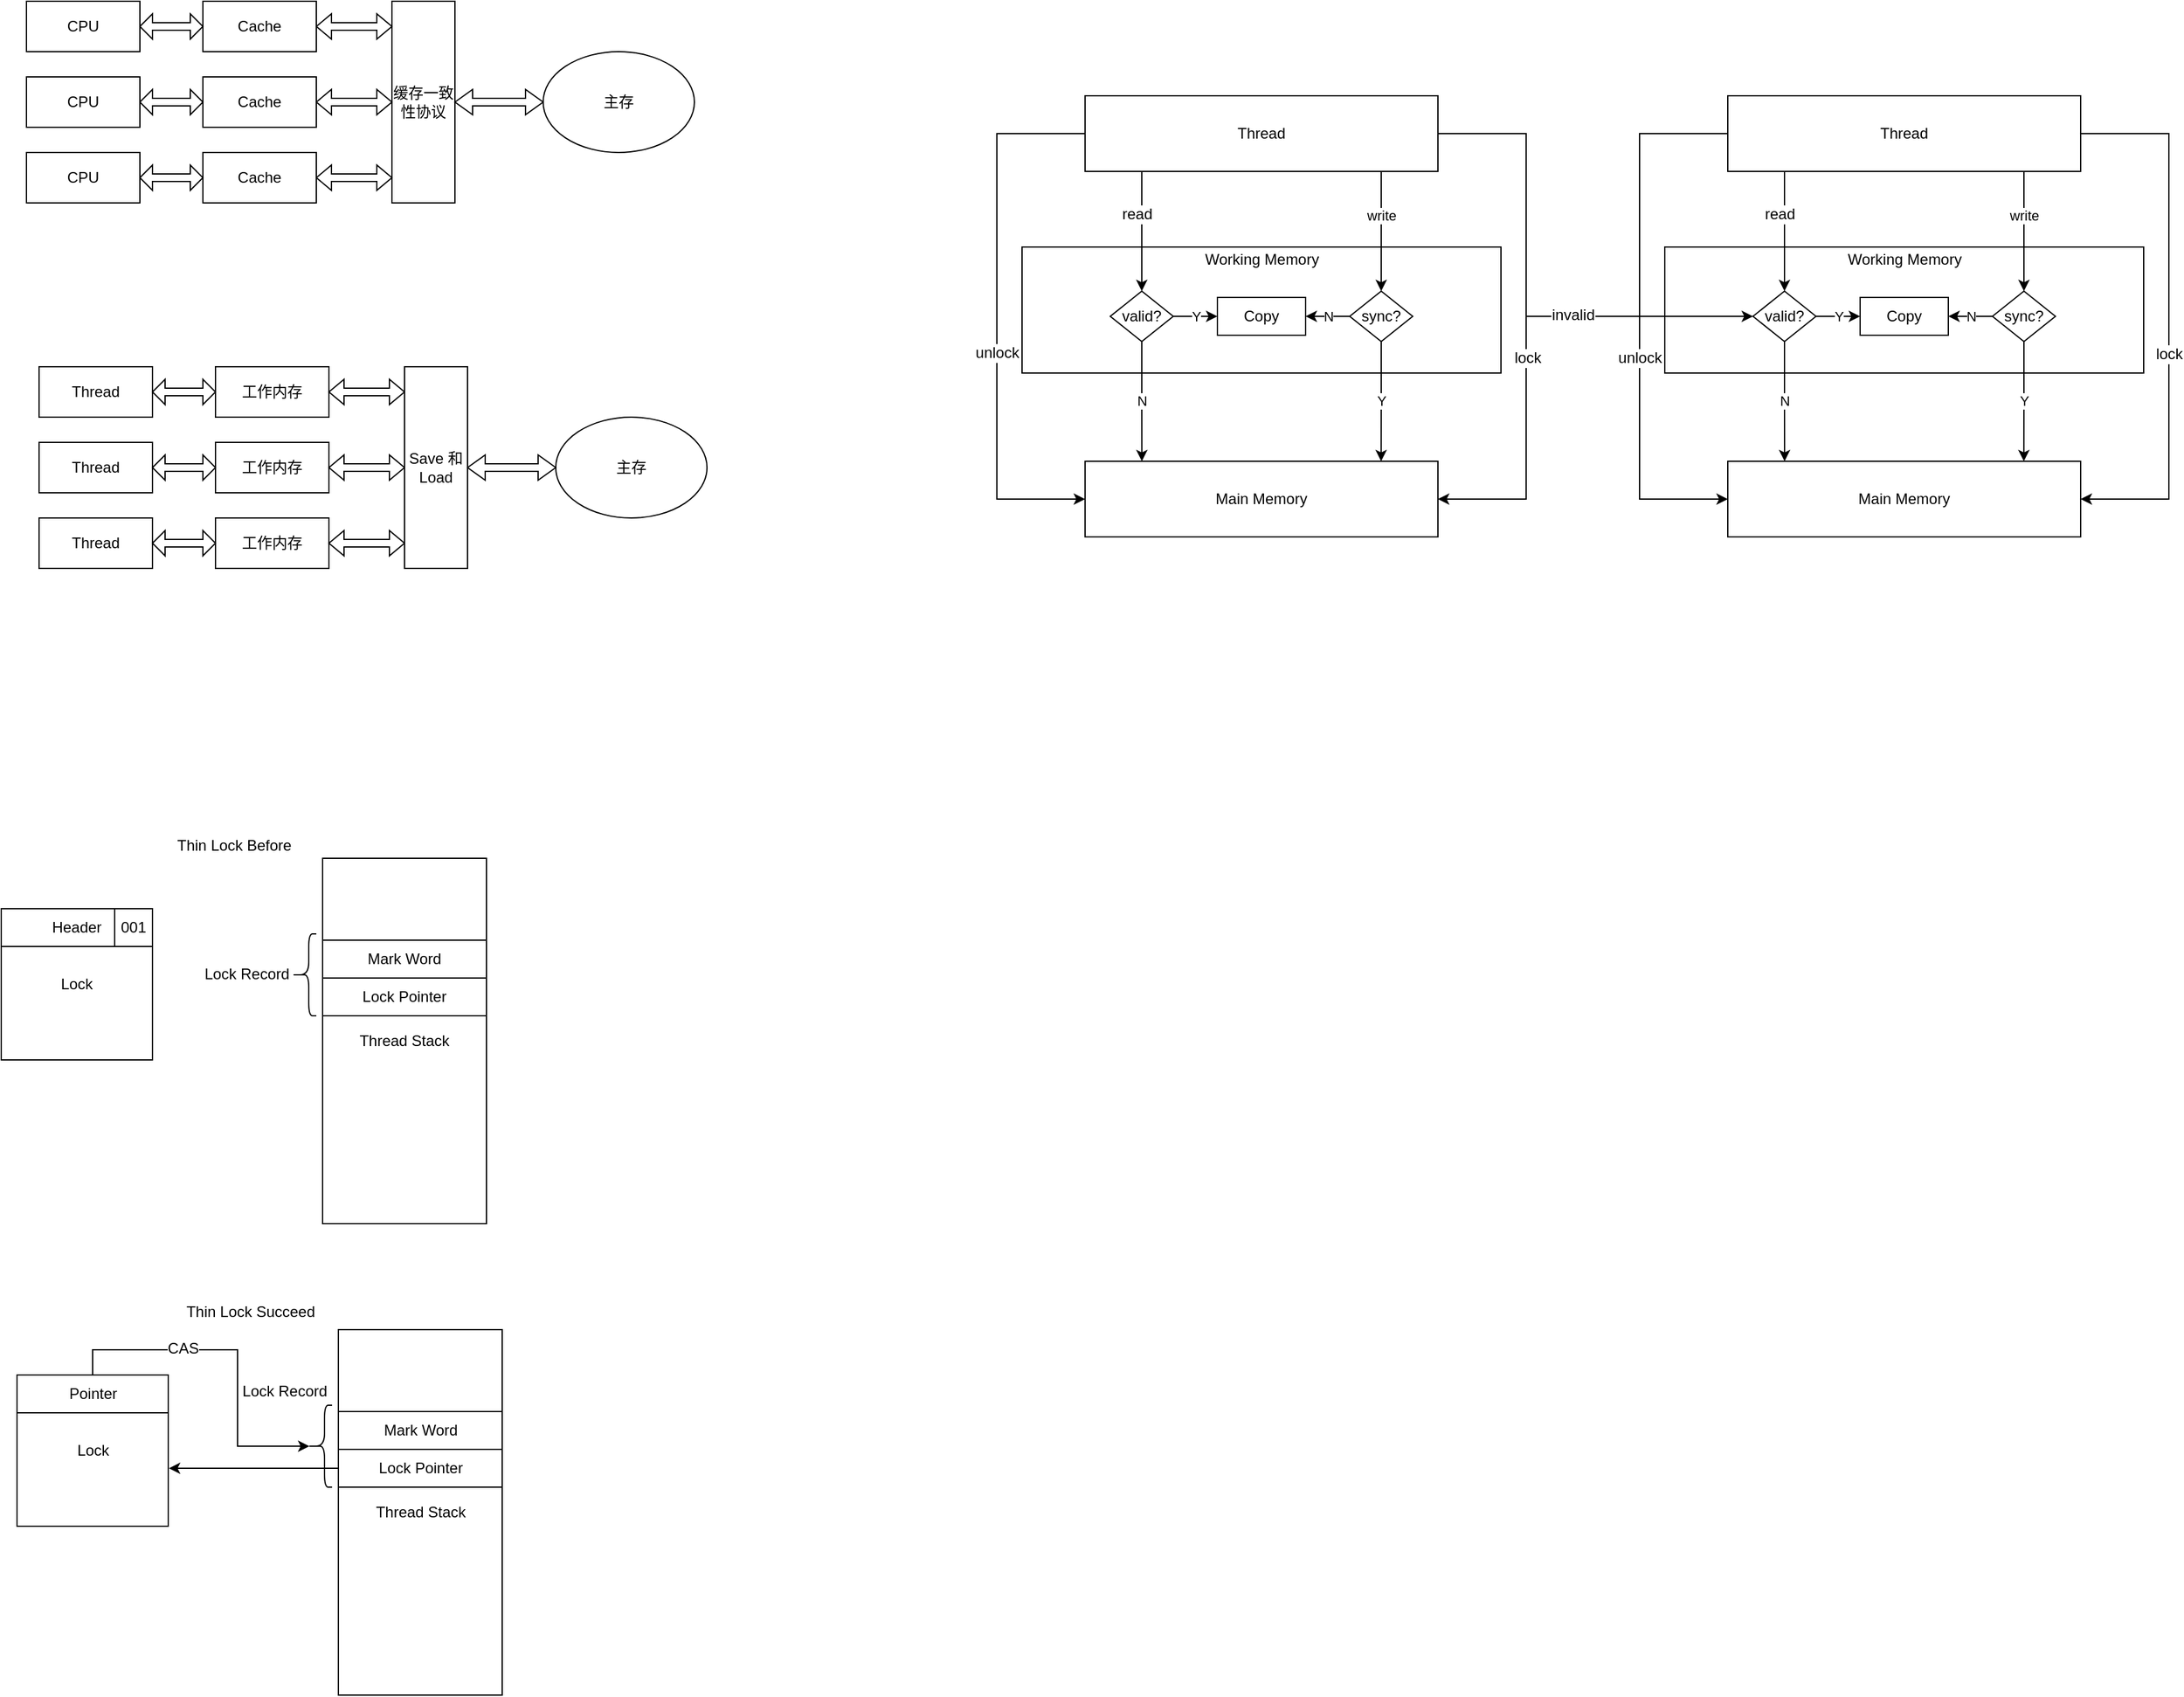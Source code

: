 <mxfile version="11.0.1" type="github"><diagram id="8Pl_Wx_eP08MlGlLN1BN" name="第 1 页"><mxGraphModel dx="709" dy="731" grid="1" gridSize="10" guides="1" tooltips="1" connect="1" arrows="1" fold="1" page="1" pageScale="1" pageWidth="3300" pageHeight="4681" math="0" shadow="0"><root><mxCell id="0"/><mxCell id="1" parent="0"/><mxCell id="1lc-wnb9LDOlXfY3E86b-97" value="" style="rounded=0;whiteSpace=wrap;html=1;" parent="1" vertex="1"><mxGeometry x="1410" y="355" width="380" height="100" as="geometry"/></mxCell><mxCell id="1lc-wnb9LDOlXfY3E86b-64" value="" style="rounded=0;whiteSpace=wrap;html=1;" parent="1" vertex="1"><mxGeometry x="900" y="355" width="380" height="100" as="geometry"/></mxCell><mxCell id="xGd7ikCSGJprF6fgz7ly-1" value="CPU" style="rounded=0;whiteSpace=wrap;html=1;" parent="1" vertex="1"><mxGeometry x="110" y="160" width="90" height="40" as="geometry"/></mxCell><mxCell id="xGd7ikCSGJprF6fgz7ly-4" value="CPU" style="rounded=0;whiteSpace=wrap;html=1;" parent="1" vertex="1"><mxGeometry x="110" y="220" width="90" height="40" as="geometry"/></mxCell><mxCell id="xGd7ikCSGJprF6fgz7ly-5" value="CPU" style="rounded=0;whiteSpace=wrap;html=1;" parent="1" vertex="1"><mxGeometry x="110" y="280" width="90" height="40" as="geometry"/></mxCell><mxCell id="xGd7ikCSGJprF6fgz7ly-6" value="Cache" style="rounded=0;whiteSpace=wrap;html=1;" parent="1" vertex="1"><mxGeometry x="250" y="160" width="90" height="40" as="geometry"/></mxCell><mxCell id="xGd7ikCSGJprF6fgz7ly-7" value="Cache" style="rounded=0;whiteSpace=wrap;html=1;" parent="1" vertex="1"><mxGeometry x="250" y="220" width="90" height="40" as="geometry"/></mxCell><mxCell id="xGd7ikCSGJprF6fgz7ly-8" value="Cache" style="rounded=0;whiteSpace=wrap;html=1;" parent="1" vertex="1"><mxGeometry x="250" y="280" width="90" height="40" as="geometry"/></mxCell><mxCell id="xGd7ikCSGJprF6fgz7ly-9" value="缓存一致性协议" style="rounded=0;whiteSpace=wrap;html=1;" parent="1" vertex="1"><mxGeometry x="400" y="160" width="50" height="160" as="geometry"/></mxCell><mxCell id="xGd7ikCSGJprF6fgz7ly-10" value="主存" style="ellipse;whiteSpace=wrap;html=1;" parent="1" vertex="1"><mxGeometry x="520" y="200" width="120" height="80" as="geometry"/></mxCell><mxCell id="xGd7ikCSGJprF6fgz7ly-12" value="" style="shape=doubleArrow;whiteSpace=wrap;html=1;" parent="1" vertex="1"><mxGeometry x="200" y="170" width="50" height="20" as="geometry"/></mxCell><mxCell id="xGd7ikCSGJprF6fgz7ly-13" value="" style="shape=doubleArrow;whiteSpace=wrap;html=1;" parent="1" vertex="1"><mxGeometry x="200" y="230" width="50" height="20" as="geometry"/></mxCell><mxCell id="xGd7ikCSGJprF6fgz7ly-14" value="" style="shape=doubleArrow;whiteSpace=wrap;html=1;" parent="1" vertex="1"><mxGeometry x="200" y="290" width="50" height="20" as="geometry"/></mxCell><mxCell id="xGd7ikCSGJprF6fgz7ly-15" value="" style="shape=doubleArrow;whiteSpace=wrap;html=1;" parent="1" vertex="1"><mxGeometry x="340" y="170" width="60" height="20" as="geometry"/></mxCell><mxCell id="xGd7ikCSGJprF6fgz7ly-16" value="" style="shape=doubleArrow;whiteSpace=wrap;html=1;" parent="1" vertex="1"><mxGeometry x="340" y="230" width="60" height="20" as="geometry"/></mxCell><mxCell id="xGd7ikCSGJprF6fgz7ly-17" value="" style="shape=doubleArrow;whiteSpace=wrap;html=1;" parent="1" vertex="1"><mxGeometry x="340" y="290" width="60" height="20" as="geometry"/></mxCell><mxCell id="xGd7ikCSGJprF6fgz7ly-18" value="" style="shape=doubleArrow;whiteSpace=wrap;html=1;" parent="1" vertex="1"><mxGeometry x="450" y="230" width="70" height="20" as="geometry"/></mxCell><mxCell id="1lc-wnb9LDOlXfY3E86b-1" value="Thread" style="rounded=0;whiteSpace=wrap;html=1;" parent="1" vertex="1"><mxGeometry x="120" y="450" width="90" height="40" as="geometry"/></mxCell><mxCell id="1lc-wnb9LDOlXfY3E86b-2" value="Thread" style="rounded=0;whiteSpace=wrap;html=1;" parent="1" vertex="1"><mxGeometry x="120" y="510" width="90" height="40" as="geometry"/></mxCell><mxCell id="1lc-wnb9LDOlXfY3E86b-3" value="Thread" style="rounded=0;whiteSpace=wrap;html=1;" parent="1" vertex="1"><mxGeometry x="120" y="570" width="90" height="40" as="geometry"/></mxCell><mxCell id="1lc-wnb9LDOlXfY3E86b-4" value="工作内存" style="rounded=0;whiteSpace=wrap;html=1;" parent="1" vertex="1"><mxGeometry x="260" y="450" width="90" height="40" as="geometry"/></mxCell><mxCell id="1lc-wnb9LDOlXfY3E86b-5" value="工作内存" style="rounded=0;whiteSpace=wrap;html=1;" parent="1" vertex="1"><mxGeometry x="260" y="510" width="90" height="40" as="geometry"/></mxCell><mxCell id="1lc-wnb9LDOlXfY3E86b-6" value="工作内存" style="rounded=0;whiteSpace=wrap;html=1;" parent="1" vertex="1"><mxGeometry x="260" y="570" width="90" height="40" as="geometry"/></mxCell><mxCell id="1lc-wnb9LDOlXfY3E86b-7" value="Save 和 Load" style="rounded=0;whiteSpace=wrap;html=1;" parent="1" vertex="1"><mxGeometry x="410" y="450" width="50" height="160" as="geometry"/></mxCell><mxCell id="1lc-wnb9LDOlXfY3E86b-8" value="主存" style="ellipse;whiteSpace=wrap;html=1;" parent="1" vertex="1"><mxGeometry x="530" y="490" width="120" height="80" as="geometry"/></mxCell><mxCell id="1lc-wnb9LDOlXfY3E86b-9" value="" style="shape=doubleArrow;whiteSpace=wrap;html=1;" parent="1" vertex="1"><mxGeometry x="210" y="460" width="50" height="20" as="geometry"/></mxCell><mxCell id="1lc-wnb9LDOlXfY3E86b-10" value="" style="shape=doubleArrow;whiteSpace=wrap;html=1;" parent="1" vertex="1"><mxGeometry x="210" y="520" width="50" height="20" as="geometry"/></mxCell><mxCell id="1lc-wnb9LDOlXfY3E86b-11" value="" style="shape=doubleArrow;whiteSpace=wrap;html=1;" parent="1" vertex="1"><mxGeometry x="210" y="580" width="50" height="20" as="geometry"/></mxCell><mxCell id="1lc-wnb9LDOlXfY3E86b-12" value="" style="shape=doubleArrow;whiteSpace=wrap;html=1;" parent="1" vertex="1"><mxGeometry x="350" y="460" width="60" height="20" as="geometry"/></mxCell><mxCell id="1lc-wnb9LDOlXfY3E86b-13" value="" style="shape=doubleArrow;whiteSpace=wrap;html=1;" parent="1" vertex="1"><mxGeometry x="350" y="520" width="60" height="20" as="geometry"/></mxCell><mxCell id="1lc-wnb9LDOlXfY3E86b-14" value="" style="shape=doubleArrow;whiteSpace=wrap;html=1;" parent="1" vertex="1"><mxGeometry x="350" y="580" width="60" height="20" as="geometry"/></mxCell><mxCell id="1lc-wnb9LDOlXfY3E86b-15" value="" style="shape=doubleArrow;whiteSpace=wrap;html=1;" parent="1" vertex="1"><mxGeometry x="460" y="520" width="70" height="20" as="geometry"/></mxCell><mxCell id="1lc-wnb9LDOlXfY3E86b-77" style="edgeStyle=orthogonalEdgeStyle;rounded=0;orthogonalLoop=1;jettySize=auto;html=1;exitX=0;exitY=0.5;exitDx=0;exitDy=0;entryX=0;entryY=0.5;entryDx=0;entryDy=0;" parent="1" source="1lc-wnb9LDOlXfY3E86b-63" target="1lc-wnb9LDOlXfY3E86b-65" edge="1"><mxGeometry relative="1" as="geometry"><Array as="points"><mxPoint x="880" y="265"/><mxPoint x="880" y="555"/></Array></mxGeometry></mxCell><mxCell id="1lc-wnb9LDOlXfY3E86b-78" value="unlock" style="text;html=1;resizable=0;points=[];align=center;verticalAlign=middle;labelBackgroundColor=#ffffff;" parent="1lc-wnb9LDOlXfY3E86b-77" vertex="1" connectable="0"><mxGeometry x="0.16" relative="1" as="geometry"><mxPoint y="-6" as="offset"/></mxGeometry></mxCell><mxCell id="1lc-wnb9LDOlXfY3E86b-88" style="edgeStyle=orthogonalEdgeStyle;rounded=0;orthogonalLoop=1;jettySize=auto;html=1;exitX=0.25;exitY=1;exitDx=0;exitDy=0;entryX=0.5;entryY=0;entryDx=0;entryDy=0;" parent="1" source="1lc-wnb9LDOlXfY3E86b-63" target="1lc-wnb9LDOlXfY3E86b-82" edge="1"><mxGeometry relative="1" as="geometry"><Array as="points"><mxPoint x="995" y="295"/></Array></mxGeometry></mxCell><mxCell id="1lc-wnb9LDOlXfY3E86b-89" value="read" style="text;html=1;resizable=0;points=[];align=center;verticalAlign=middle;labelBackgroundColor=#ffffff;" parent="1lc-wnb9LDOlXfY3E86b-88" vertex="1" connectable="0"><mxGeometry x="-0.2" y="-2" relative="1" as="geometry"><mxPoint x="-2" y="11" as="offset"/></mxGeometry></mxCell><mxCell id="1lc-wnb9LDOlXfY3E86b-95" value="write" style="edgeStyle=orthogonalEdgeStyle;rounded=0;orthogonalLoop=1;jettySize=auto;html=1;exitX=0.75;exitY=1;exitDx=0;exitDy=0;entryX=0.5;entryY=0;entryDx=0;entryDy=0;" parent="1" source="1lc-wnb9LDOlXfY3E86b-63" target="1lc-wnb9LDOlXfY3E86b-92" edge="1"><mxGeometry relative="1" as="geometry"><Array as="points"><mxPoint x="1185" y="295"/></Array></mxGeometry></mxCell><mxCell id="1lc-wnb9LDOlXfY3E86b-114" style="edgeStyle=orthogonalEdgeStyle;rounded=0;orthogonalLoop=1;jettySize=auto;html=1;exitX=1;exitY=0.5;exitDx=0;exitDy=0;entryX=0;entryY=0.5;entryDx=0;entryDy=0;" parent="1" source="1lc-wnb9LDOlXfY3E86b-63" target="1lc-wnb9LDOlXfY3E86b-108" edge="1"><mxGeometry relative="1" as="geometry"><Array as="points"><mxPoint x="1300" y="265"/><mxPoint x="1300" y="410"/></Array></mxGeometry></mxCell><mxCell id="1lc-wnb9LDOlXfY3E86b-119" value="invalid" style="text;html=1;resizable=0;points=[];align=center;verticalAlign=middle;labelBackgroundColor=#ffffff;" parent="1lc-wnb9LDOlXfY3E86b-114" vertex="1" connectable="0"><mxGeometry x="0.276" y="1" relative="1" as="geometry"><mxPoint as="offset"/></mxGeometry></mxCell><mxCell id="1lc-wnb9LDOlXfY3E86b-115" style="edgeStyle=orthogonalEdgeStyle;rounded=0;orthogonalLoop=1;jettySize=auto;html=1;exitX=1;exitY=0.5;exitDx=0;exitDy=0;entryX=1;entryY=0.5;entryDx=0;entryDy=0;" parent="1" source="1lc-wnb9LDOlXfY3E86b-63" target="1lc-wnb9LDOlXfY3E86b-65" edge="1"><mxGeometry relative="1" as="geometry"><Array as="points"><mxPoint x="1300" y="265"/><mxPoint x="1300" y="555"/></Array></mxGeometry></mxCell><mxCell id="1lc-wnb9LDOlXfY3E86b-116" value="lock" style="text;html=1;resizable=0;points=[];align=center;verticalAlign=middle;labelBackgroundColor=#ffffff;" parent="1lc-wnb9LDOlXfY3E86b-115" vertex="1" connectable="0"><mxGeometry x="0.153" y="1" relative="1" as="geometry"><mxPoint as="offset"/></mxGeometry></mxCell><mxCell id="1lc-wnb9LDOlXfY3E86b-63" value="Thread" style="rounded=0;whiteSpace=wrap;html=1;" parent="1" vertex="1"><mxGeometry x="950" y="235" width="280" height="60" as="geometry"/></mxCell><mxCell id="1lc-wnb9LDOlXfY3E86b-65" value="Main Memory" style="rounded=0;whiteSpace=wrap;html=1;" parent="1" vertex="1"><mxGeometry x="950" y="525" width="280" height="60" as="geometry"/></mxCell><mxCell id="1lc-wnb9LDOlXfY3E86b-86" value="Y" style="edgeStyle=orthogonalEdgeStyle;rounded=0;orthogonalLoop=1;jettySize=auto;html=1;exitX=1;exitY=0.5;exitDx=0;exitDy=0;entryX=0;entryY=0.5;entryDx=0;entryDy=0;" parent="1" source="1lc-wnb9LDOlXfY3E86b-82" target="1lc-wnb9LDOlXfY3E86b-85" edge="1"><mxGeometry relative="1" as="geometry"/></mxCell><mxCell id="1lc-wnb9LDOlXfY3E86b-90" value="N" style="edgeStyle=orthogonalEdgeStyle;rounded=0;orthogonalLoop=1;jettySize=auto;html=1;exitX=0.5;exitY=1;exitDx=0;exitDy=0;entryX=0.161;entryY=0;entryDx=0;entryDy=0;entryPerimeter=0;" parent="1" source="1lc-wnb9LDOlXfY3E86b-82" target="1lc-wnb9LDOlXfY3E86b-65" edge="1"><mxGeometry relative="1" as="geometry"/></mxCell><mxCell id="1lc-wnb9LDOlXfY3E86b-82" value="valid?" style="rhombus;whiteSpace=wrap;html=1;" parent="1" vertex="1"><mxGeometry x="970" y="390" width="50" height="40" as="geometry"/></mxCell><mxCell id="1lc-wnb9LDOlXfY3E86b-85" value="Copy" style="rounded=0;whiteSpace=wrap;html=1;" parent="1" vertex="1"><mxGeometry x="1055" y="395" width="70" height="30" as="geometry"/></mxCell><mxCell id="1lc-wnb9LDOlXfY3E86b-93" value="N" style="edgeStyle=orthogonalEdgeStyle;rounded=0;orthogonalLoop=1;jettySize=auto;html=1;exitX=0;exitY=0.5;exitDx=0;exitDy=0;entryX=1;entryY=0.5;entryDx=0;entryDy=0;" parent="1" source="1lc-wnb9LDOlXfY3E86b-92" target="1lc-wnb9LDOlXfY3E86b-85" edge="1"><mxGeometry relative="1" as="geometry"/></mxCell><mxCell id="1lc-wnb9LDOlXfY3E86b-94" value="Y" style="edgeStyle=orthogonalEdgeStyle;rounded=0;orthogonalLoop=1;jettySize=auto;html=1;exitX=0.5;exitY=1;exitDx=0;exitDy=0;entryX=0.839;entryY=0;entryDx=0;entryDy=0;entryPerimeter=0;" parent="1" source="1lc-wnb9LDOlXfY3E86b-92" target="1lc-wnb9LDOlXfY3E86b-65" edge="1"><mxGeometry relative="1" as="geometry"/></mxCell><mxCell id="1lc-wnb9LDOlXfY3E86b-92" value="sync?" style="rhombus;whiteSpace=wrap;html=1;" parent="1" vertex="1"><mxGeometry x="1160" y="390" width="50" height="40" as="geometry"/></mxCell><mxCell id="1lc-wnb9LDOlXfY3E86b-96" value="Working Memory" style="text;html=1;resizable=0;autosize=1;align=center;verticalAlign=middle;points=[];fillColor=none;strokeColor=none;rounded=0;" parent="1" vertex="1"><mxGeometry x="1035" y="355" width="110" height="20" as="geometry"/></mxCell><mxCell id="1lc-wnb9LDOlXfY3E86b-101" style="edgeStyle=orthogonalEdgeStyle;rounded=0;orthogonalLoop=1;jettySize=auto;html=1;exitX=0.25;exitY=1;exitDx=0;exitDy=0;entryX=0.5;entryY=0;entryDx=0;entryDy=0;" parent="1" source="1lc-wnb9LDOlXfY3E86b-104" target="1lc-wnb9LDOlXfY3E86b-108" edge="1"><mxGeometry relative="1" as="geometry"><Array as="points"><mxPoint x="1505" y="295"/></Array></mxGeometry></mxCell><mxCell id="1lc-wnb9LDOlXfY3E86b-102" value="read" style="text;html=1;resizable=0;points=[];align=center;verticalAlign=middle;labelBackgroundColor=#ffffff;" parent="1lc-wnb9LDOlXfY3E86b-101" vertex="1" connectable="0"><mxGeometry x="-0.2" y="-2" relative="1" as="geometry"><mxPoint x="-2" y="11" as="offset"/></mxGeometry></mxCell><mxCell id="1lc-wnb9LDOlXfY3E86b-103" value="write" style="edgeStyle=orthogonalEdgeStyle;rounded=0;orthogonalLoop=1;jettySize=auto;html=1;exitX=0.75;exitY=1;exitDx=0;exitDy=0;entryX=0.5;entryY=0;entryDx=0;entryDy=0;" parent="1" source="1lc-wnb9LDOlXfY3E86b-104" target="1lc-wnb9LDOlXfY3E86b-112" edge="1"><mxGeometry relative="1" as="geometry"><Array as="points"><mxPoint x="1695" y="295"/></Array></mxGeometry></mxCell><mxCell id="1lc-wnb9LDOlXfY3E86b-122" style="edgeStyle=orthogonalEdgeStyle;rounded=0;orthogonalLoop=1;jettySize=auto;html=1;exitX=0;exitY=0.5;exitDx=0;exitDy=0;entryX=0;entryY=0.5;entryDx=0;entryDy=0;" parent="1" source="1lc-wnb9LDOlXfY3E86b-104" target="1lc-wnb9LDOlXfY3E86b-105" edge="1"><mxGeometry relative="1" as="geometry"><Array as="points"><mxPoint x="1390" y="265"/><mxPoint x="1390" y="555"/></Array></mxGeometry></mxCell><mxCell id="1lc-wnb9LDOlXfY3E86b-123" value="unlock" style="text;html=1;resizable=0;points=[];align=center;verticalAlign=middle;labelBackgroundColor=#ffffff;" parent="1lc-wnb9LDOlXfY3E86b-122" vertex="1" connectable="0"><mxGeometry x="0.153" relative="1" as="geometry"><mxPoint as="offset"/></mxGeometry></mxCell><mxCell id="1lc-wnb9LDOlXfY3E86b-124" style="edgeStyle=orthogonalEdgeStyle;rounded=0;orthogonalLoop=1;jettySize=auto;html=1;exitX=1;exitY=0.5;exitDx=0;exitDy=0;entryX=1;entryY=0.5;entryDx=0;entryDy=0;" parent="1" source="1lc-wnb9LDOlXfY3E86b-104" target="1lc-wnb9LDOlXfY3E86b-105" edge="1"><mxGeometry relative="1" as="geometry"><Array as="points"><mxPoint x="1810" y="265"/><mxPoint x="1810" y="555"/></Array></mxGeometry></mxCell><mxCell id="1lc-wnb9LDOlXfY3E86b-125" value="lock" style="text;html=1;resizable=0;points=[];align=center;verticalAlign=middle;labelBackgroundColor=#ffffff;" parent="1lc-wnb9LDOlXfY3E86b-124" vertex="1" connectable="0"><mxGeometry x="0.14" relative="1" as="geometry"><mxPoint as="offset"/></mxGeometry></mxCell><mxCell id="1lc-wnb9LDOlXfY3E86b-104" value="Thread" style="rounded=0;whiteSpace=wrap;html=1;" parent="1" vertex="1"><mxGeometry x="1460" y="235" width="280" height="60" as="geometry"/></mxCell><mxCell id="1lc-wnb9LDOlXfY3E86b-105" value="Main Memory" style="rounded=0;whiteSpace=wrap;html=1;" parent="1" vertex="1"><mxGeometry x="1460" y="525" width="280" height="60" as="geometry"/></mxCell><mxCell id="1lc-wnb9LDOlXfY3E86b-106" value="Y" style="edgeStyle=orthogonalEdgeStyle;rounded=0;orthogonalLoop=1;jettySize=auto;html=1;exitX=1;exitY=0.5;exitDx=0;exitDy=0;entryX=0;entryY=0.5;entryDx=0;entryDy=0;" parent="1" source="1lc-wnb9LDOlXfY3E86b-108" target="1lc-wnb9LDOlXfY3E86b-109" edge="1"><mxGeometry relative="1" as="geometry"/></mxCell><mxCell id="1lc-wnb9LDOlXfY3E86b-107" value="N" style="edgeStyle=orthogonalEdgeStyle;rounded=0;orthogonalLoop=1;jettySize=auto;html=1;exitX=0.5;exitY=1;exitDx=0;exitDy=0;entryX=0.161;entryY=0;entryDx=0;entryDy=0;entryPerimeter=0;" parent="1" source="1lc-wnb9LDOlXfY3E86b-108" target="1lc-wnb9LDOlXfY3E86b-105" edge="1"><mxGeometry relative="1" as="geometry"/></mxCell><mxCell id="1lc-wnb9LDOlXfY3E86b-108" value="valid?" style="rhombus;whiteSpace=wrap;html=1;" parent="1" vertex="1"><mxGeometry x="1480" y="390" width="50" height="40" as="geometry"/></mxCell><mxCell id="1lc-wnb9LDOlXfY3E86b-109" value="Copy" style="rounded=0;whiteSpace=wrap;html=1;" parent="1" vertex="1"><mxGeometry x="1565" y="395" width="70" height="30" as="geometry"/></mxCell><mxCell id="1lc-wnb9LDOlXfY3E86b-110" value="N" style="edgeStyle=orthogonalEdgeStyle;rounded=0;orthogonalLoop=1;jettySize=auto;html=1;exitX=0;exitY=0.5;exitDx=0;exitDy=0;entryX=1;entryY=0.5;entryDx=0;entryDy=0;" parent="1" source="1lc-wnb9LDOlXfY3E86b-112" target="1lc-wnb9LDOlXfY3E86b-109" edge="1"><mxGeometry relative="1" as="geometry"/></mxCell><mxCell id="1lc-wnb9LDOlXfY3E86b-111" value="Y" style="edgeStyle=orthogonalEdgeStyle;rounded=0;orthogonalLoop=1;jettySize=auto;html=1;exitX=0.5;exitY=1;exitDx=0;exitDy=0;entryX=0.839;entryY=0;entryDx=0;entryDy=0;entryPerimeter=0;" parent="1" source="1lc-wnb9LDOlXfY3E86b-112" target="1lc-wnb9LDOlXfY3E86b-105" edge="1"><mxGeometry relative="1" as="geometry"/></mxCell><mxCell id="1lc-wnb9LDOlXfY3E86b-112" value="sync?" style="rhombus;whiteSpace=wrap;html=1;" parent="1" vertex="1"><mxGeometry x="1670" y="390" width="50" height="40" as="geometry"/></mxCell><mxCell id="1lc-wnb9LDOlXfY3E86b-113" value="Working Memory" style="text;html=1;resizable=0;autosize=1;align=center;verticalAlign=middle;points=[];fillColor=none;strokeColor=none;rounded=0;" parent="1" vertex="1"><mxGeometry x="1545" y="355" width="110" height="20" as="geometry"/></mxCell><mxCell id="8DyQBEil51qWbK4fEeUX-1" value="Lock" style="rounded=0;whiteSpace=wrap;html=1;" vertex="1" parent="1"><mxGeometry x="90" y="880" width="120" height="120" as="geometry"/></mxCell><mxCell id="8DyQBEil51qWbK4fEeUX-2" value="Header" style="rounded=0;whiteSpace=wrap;html=1;" vertex="1" parent="1"><mxGeometry x="90" y="880" width="120" height="30" as="geometry"/></mxCell><mxCell id="8DyQBEil51qWbK4fEeUX-3" value="001" style="rounded=0;whiteSpace=wrap;html=1;" vertex="1" parent="1"><mxGeometry x="180" y="880" width="30" height="30" as="geometry"/></mxCell><mxCell id="8DyQBEil51qWbK4fEeUX-4" value="Thread Stack" style="rounded=0;whiteSpace=wrap;html=1;" vertex="1" parent="1"><mxGeometry x="345" y="840" width="130" height="290" as="geometry"/></mxCell><mxCell id="8DyQBEil51qWbK4fEeUX-5" value="Mark Word" style="rounded=0;whiteSpace=wrap;html=1;" vertex="1" parent="1"><mxGeometry x="345" y="905" width="130" height="30" as="geometry"/></mxCell><mxCell id="8DyQBEil51qWbK4fEeUX-6" value="Lock Pointer" style="rounded=0;whiteSpace=wrap;html=1;" vertex="1" parent="1"><mxGeometry x="345" y="935" width="130" height="30" as="geometry"/></mxCell><mxCell id="8DyQBEil51qWbK4fEeUX-8" value="" style="shape=curlyBracket;whiteSpace=wrap;html=1;rounded=1;size=0.7;" vertex="1" parent="1"><mxGeometry x="320" y="900" width="20" height="65" as="geometry"/></mxCell><mxCell id="8DyQBEil51qWbK4fEeUX-9" value="Lock Record" style="text;html=1;strokeColor=none;fillColor=none;align=center;verticalAlign=middle;whiteSpace=wrap;rounded=0;" vertex="1" parent="1"><mxGeometry x="250" y="923" width="70" height="17" as="geometry"/></mxCell><mxCell id="8DyQBEil51qWbK4fEeUX-10" value="Thin Lock Before" style="text;html=1;strokeColor=none;fillColor=none;align=center;verticalAlign=middle;whiteSpace=wrap;rounded=0;" vertex="1" parent="1"><mxGeometry x="220" y="820" width="110" height="20" as="geometry"/></mxCell><mxCell id="8DyQBEil51qWbK4fEeUX-11" value="Lock" style="rounded=0;whiteSpace=wrap;html=1;" vertex="1" parent="1"><mxGeometry x="102.5" y="1250" width="120" height="120" as="geometry"/></mxCell><mxCell id="8DyQBEil51qWbK4fEeUX-20" style="edgeStyle=orthogonalEdgeStyle;rounded=0;orthogonalLoop=1;jettySize=auto;html=1;exitX=0.5;exitY=0;exitDx=0;exitDy=0;entryX=0.1;entryY=0.5;entryDx=0;entryDy=0;entryPerimeter=0;" edge="1" parent="1" source="8DyQBEil51qWbK4fEeUX-12" target="8DyQBEil51qWbK4fEeUX-17"><mxGeometry relative="1" as="geometry"/></mxCell><mxCell id="8DyQBEil51qWbK4fEeUX-22" value="CAS" style="text;html=1;resizable=0;points=[];align=center;verticalAlign=middle;labelBackgroundColor=#ffffff;" vertex="1" connectable="0" parent="8DyQBEil51qWbK4fEeUX-20"><mxGeometry x="-0.323" y="1" relative="1" as="geometry"><mxPoint as="offset"/></mxGeometry></mxCell><mxCell id="8DyQBEil51qWbK4fEeUX-12" value="Pointer" style="rounded=0;whiteSpace=wrap;html=1;" vertex="1" parent="1"><mxGeometry x="102.5" y="1250" width="120" height="30" as="geometry"/></mxCell><mxCell id="8DyQBEil51qWbK4fEeUX-14" value="Thread Stack" style="rounded=0;whiteSpace=wrap;html=1;" vertex="1" parent="1"><mxGeometry x="357.5" y="1214" width="130" height="290" as="geometry"/></mxCell><mxCell id="8DyQBEil51qWbK4fEeUX-15" value="Mark Word" style="rounded=0;whiteSpace=wrap;html=1;" vertex="1" parent="1"><mxGeometry x="357.5" y="1279" width="130" height="30" as="geometry"/></mxCell><mxCell id="8DyQBEil51qWbK4fEeUX-21" style="edgeStyle=orthogonalEdgeStyle;rounded=0;orthogonalLoop=1;jettySize=auto;html=1;exitX=0;exitY=0.5;exitDx=0;exitDy=0;entryX=1.004;entryY=0.617;entryDx=0;entryDy=0;entryPerimeter=0;" edge="1" parent="1" source="8DyQBEil51qWbK4fEeUX-16" target="8DyQBEil51qWbK4fEeUX-11"><mxGeometry relative="1" as="geometry"/></mxCell><mxCell id="8DyQBEil51qWbK4fEeUX-16" value="Lock Pointer" style="rounded=0;whiteSpace=wrap;html=1;" vertex="1" parent="1"><mxGeometry x="357.5" y="1309" width="130" height="30" as="geometry"/></mxCell><mxCell id="8DyQBEil51qWbK4fEeUX-17" value="" style="shape=curlyBracket;whiteSpace=wrap;html=1;rounded=1;size=0.7;" vertex="1" parent="1"><mxGeometry x="332.5" y="1274" width="20" height="65" as="geometry"/></mxCell><mxCell id="8DyQBEil51qWbK4fEeUX-18" value="Lock Record" style="text;html=1;strokeColor=none;fillColor=none;align=center;verticalAlign=middle;whiteSpace=wrap;rounded=0;" vertex="1" parent="1"><mxGeometry x="280" y="1254" width="70" height="17" as="geometry"/></mxCell><mxCell id="8DyQBEil51qWbK4fEeUX-19" value="Thin Lock Succeed" style="text;html=1;strokeColor=none;fillColor=none;align=center;verticalAlign=middle;whiteSpace=wrap;rounded=0;" vertex="1" parent="1"><mxGeometry x="232.5" y="1190" width="110" height="20" as="geometry"/></mxCell></root></mxGraphModel></diagram></mxfile>